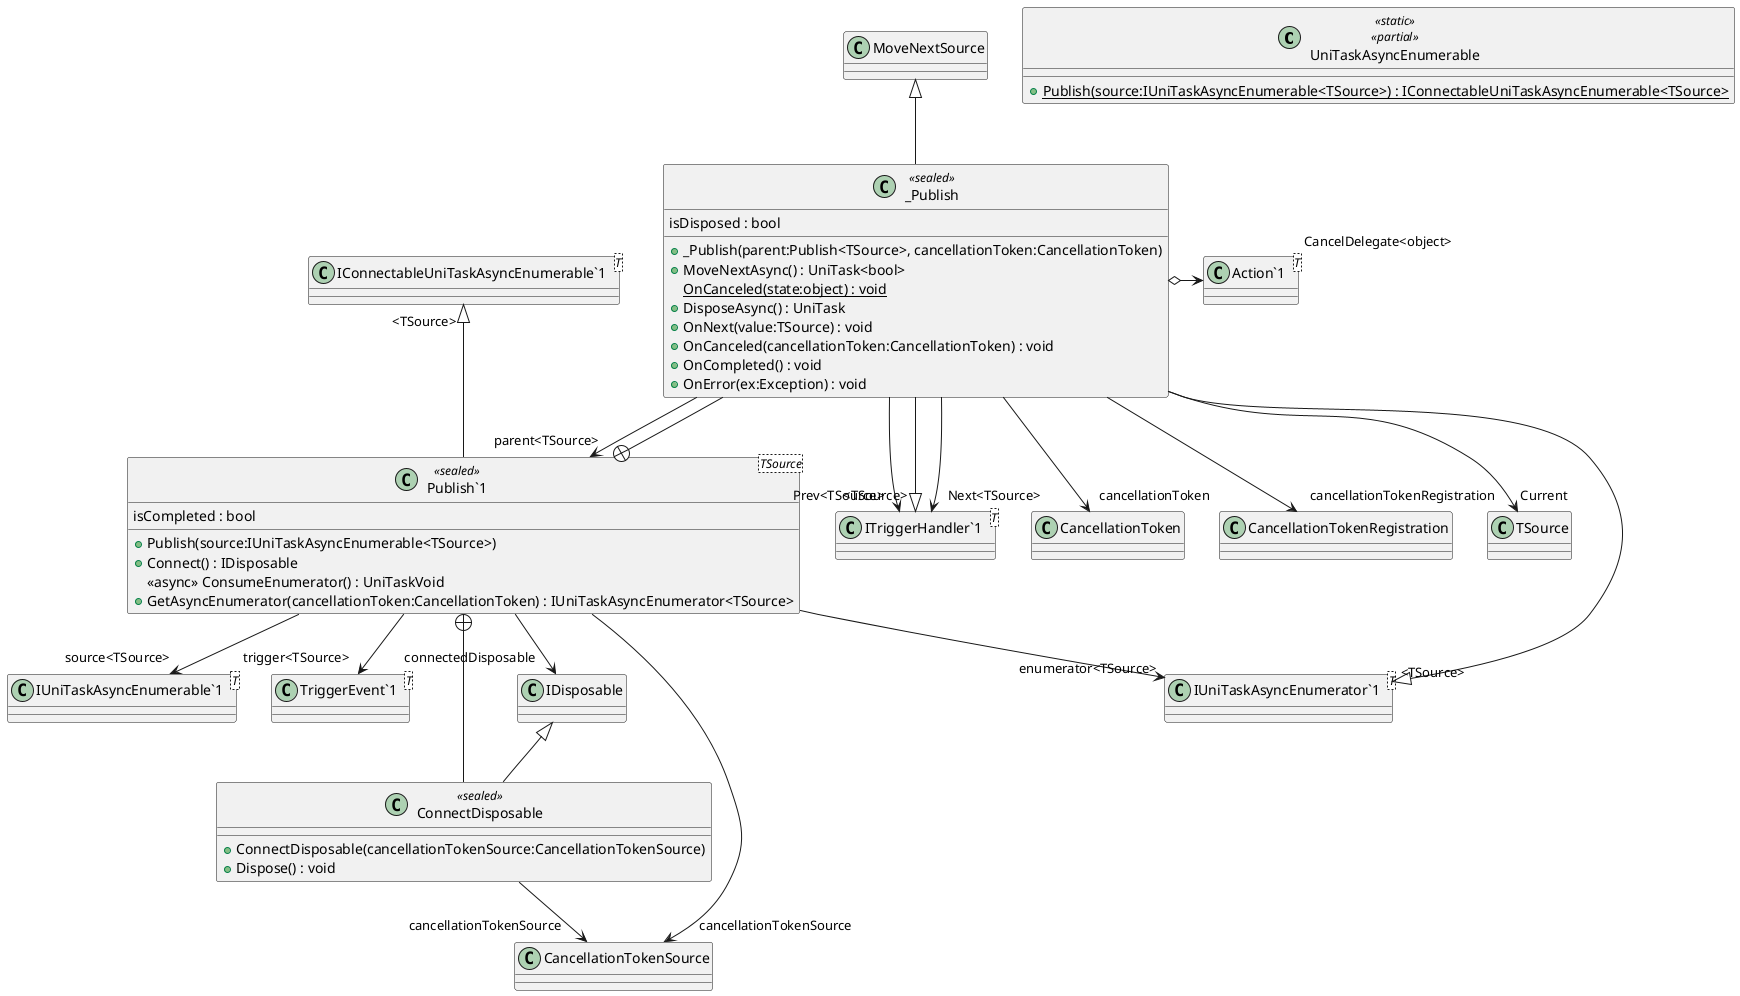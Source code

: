 @startuml
class UniTaskAsyncEnumerable <<static>> <<partial>> {
    + {static} Publish(source:IUniTaskAsyncEnumerable<TSource>) : IConnectableUniTaskAsyncEnumerable<TSource>
}
class "Publish`1"<TSource> <<sealed>> {
    isCompleted : bool
    + Publish(source:IUniTaskAsyncEnumerable<TSource>)
    + Connect() : IDisposable
    <<async>> ConsumeEnumerator() : UniTaskVoid
    + GetAsyncEnumerator(cancellationToken:CancellationToken) : IUniTaskAsyncEnumerator<TSource>
}
class "IConnectableUniTaskAsyncEnumerable`1"<T> {
}
class "IUniTaskAsyncEnumerable`1"<T> {
}
class "TriggerEvent`1"<T> {
}
class "IUniTaskAsyncEnumerator`1"<T> {
}
class ConnectDisposable <<sealed>> {
    + ConnectDisposable(cancellationTokenSource:CancellationTokenSource)
    + Dispose() : void
}
class _Publish <<sealed>> {
    isDisposed : bool
    + _Publish(parent:Publish<TSource>, cancellationToken:CancellationToken)
    + MoveNextAsync() : UniTask<bool>
    {static} OnCanceled(state:object) : void
    + DisposeAsync() : UniTask
    + OnNext(value:TSource) : void
    + OnCanceled(cancellationToken:CancellationToken) : void
    + OnCompleted() : void
    + OnError(ex:Exception) : void
}
class "ITriggerHandler`1"<T> {
}
class "Action`1"<T> {
}
"IConnectableUniTaskAsyncEnumerable`1" "<TSource>" <|-- "Publish`1"
"Publish`1" --> "source<TSource>" "IUniTaskAsyncEnumerable`1"
"Publish`1" --> "cancellationTokenSource" CancellationTokenSource
"Publish`1" --> "trigger<TSource>" "TriggerEvent`1"
"Publish`1" --> "enumerator<TSource>" "IUniTaskAsyncEnumerator`1"
"Publish`1" --> "connectedDisposable" IDisposable
"Publish`1" +-- ConnectDisposable
IDisposable <|-- ConnectDisposable
ConnectDisposable --> "cancellationTokenSource" CancellationTokenSource
"Publish`1" +-- _Publish
MoveNextSource <|-- _Publish
"IUniTaskAsyncEnumerator`1" "<TSource>" <|-- _Publish
"ITriggerHandler`1" "<TSource>" <|-- _Publish
_Publish o-> "CancelDelegate<object>" "Action`1"
_Publish --> "parent<TSource>" "Publish`1"
_Publish --> "cancellationToken" CancellationToken
_Publish --> "cancellationTokenRegistration" CancellationTokenRegistration
_Publish --> "Current" TSource
_Publish --> "Prev<TSource>" "ITriggerHandler`1"
_Publish --> "Next<TSource>" "ITriggerHandler`1"
@enduml
